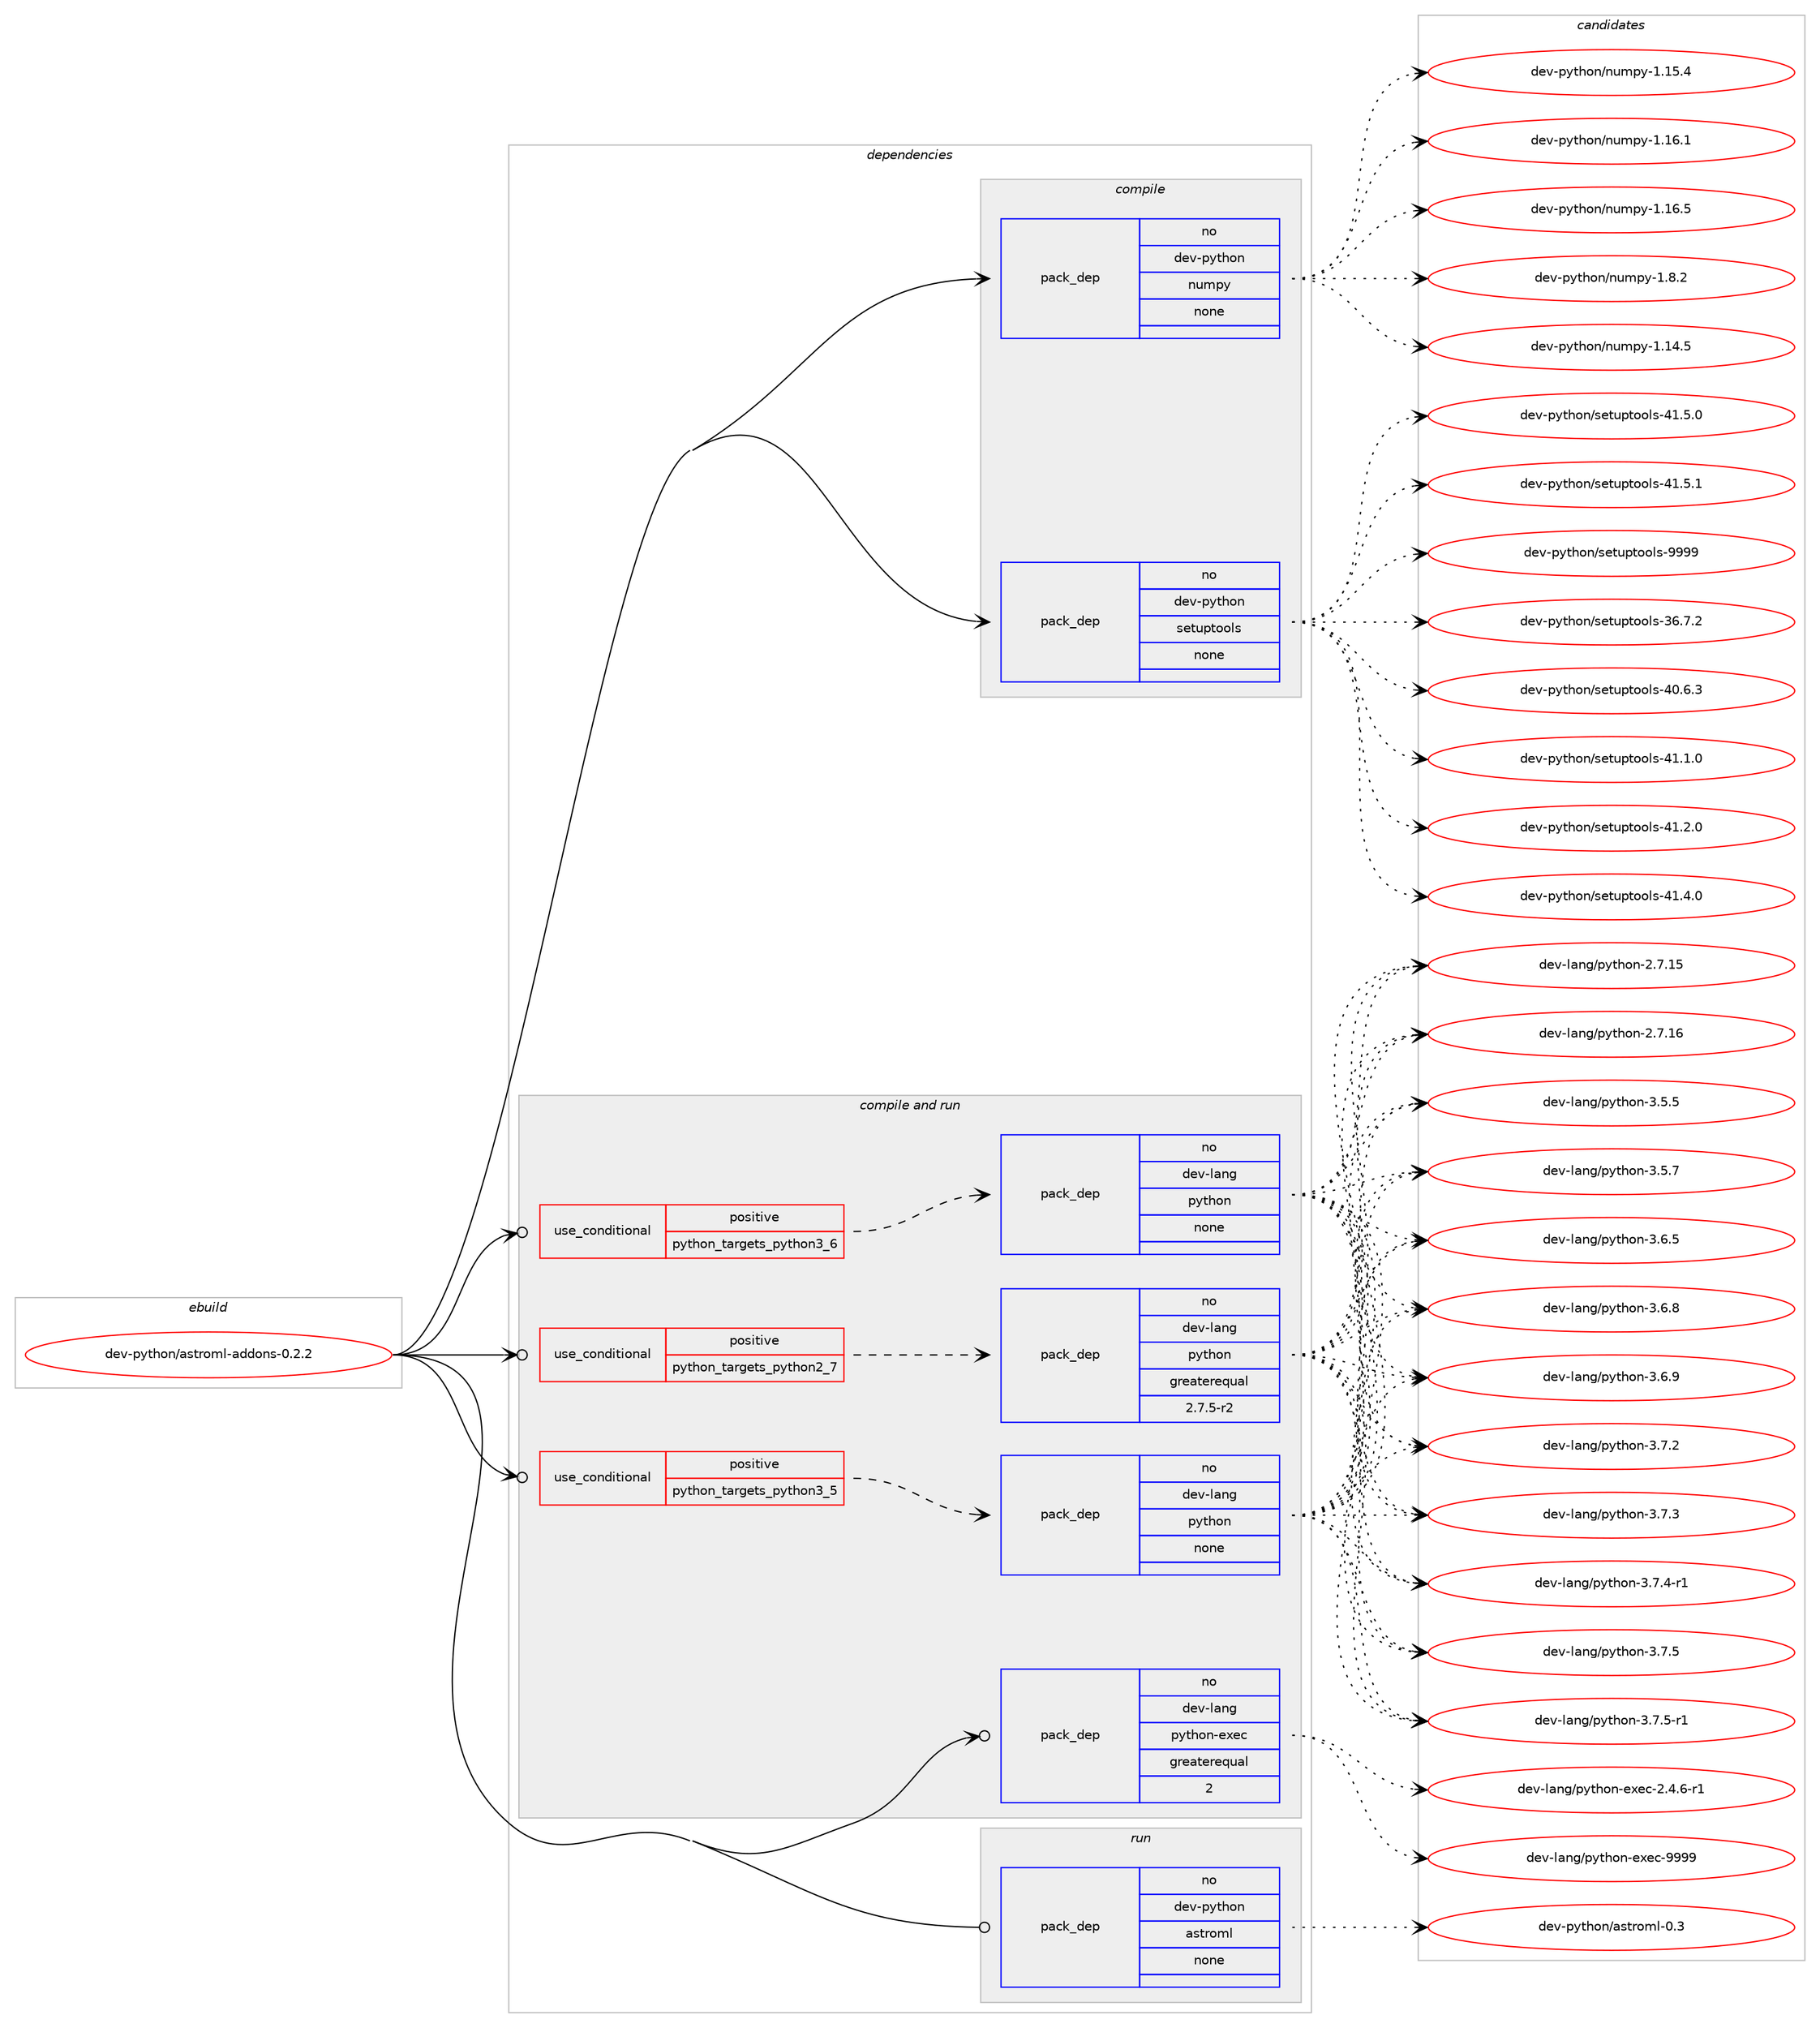 digraph prolog {

# *************
# Graph options
# *************

newrank=true;
concentrate=true;
compound=true;
graph [rankdir=LR,fontname=Helvetica,fontsize=10,ranksep=1.5];#, ranksep=2.5, nodesep=0.2];
edge  [arrowhead=vee];
node  [fontname=Helvetica,fontsize=10];

# **********
# The ebuild
# **********

subgraph cluster_leftcol {
color=gray;
rank=same;
label=<<i>ebuild</i>>;
id [label="dev-python/astroml-addons-0.2.2", color=red, width=4, href="../dev-python/astroml-addons-0.2.2.svg"];
}

# ****************
# The dependencies
# ****************

subgraph cluster_midcol {
color=gray;
label=<<i>dependencies</i>>;
subgraph cluster_compile {
fillcolor="#eeeeee";
style=filled;
label=<<i>compile</i>>;
subgraph pack446702 {
dependency594812 [label=<<TABLE BORDER="0" CELLBORDER="1" CELLSPACING="0" CELLPADDING="4" WIDTH="220"><TR><TD ROWSPAN="6" CELLPADDING="30">pack_dep</TD></TR><TR><TD WIDTH="110">no</TD></TR><TR><TD>dev-python</TD></TR><TR><TD>numpy</TD></TR><TR><TD>none</TD></TR><TR><TD></TD></TR></TABLE>>, shape=none, color=blue];
}
id:e -> dependency594812:w [weight=20,style="solid",arrowhead="vee"];
subgraph pack446703 {
dependency594813 [label=<<TABLE BORDER="0" CELLBORDER="1" CELLSPACING="0" CELLPADDING="4" WIDTH="220"><TR><TD ROWSPAN="6" CELLPADDING="30">pack_dep</TD></TR><TR><TD WIDTH="110">no</TD></TR><TR><TD>dev-python</TD></TR><TR><TD>setuptools</TD></TR><TR><TD>none</TD></TR><TR><TD></TD></TR></TABLE>>, shape=none, color=blue];
}
id:e -> dependency594813:w [weight=20,style="solid",arrowhead="vee"];
}
subgraph cluster_compileandrun {
fillcolor="#eeeeee";
style=filled;
label=<<i>compile and run</i>>;
subgraph cond136338 {
dependency594814 [label=<<TABLE BORDER="0" CELLBORDER="1" CELLSPACING="0" CELLPADDING="4"><TR><TD ROWSPAN="3" CELLPADDING="10">use_conditional</TD></TR><TR><TD>positive</TD></TR><TR><TD>python_targets_python2_7</TD></TR></TABLE>>, shape=none, color=red];
subgraph pack446704 {
dependency594815 [label=<<TABLE BORDER="0" CELLBORDER="1" CELLSPACING="0" CELLPADDING="4" WIDTH="220"><TR><TD ROWSPAN="6" CELLPADDING="30">pack_dep</TD></TR><TR><TD WIDTH="110">no</TD></TR><TR><TD>dev-lang</TD></TR><TR><TD>python</TD></TR><TR><TD>greaterequal</TD></TR><TR><TD>2.7.5-r2</TD></TR></TABLE>>, shape=none, color=blue];
}
dependency594814:e -> dependency594815:w [weight=20,style="dashed",arrowhead="vee"];
}
id:e -> dependency594814:w [weight=20,style="solid",arrowhead="odotvee"];
subgraph cond136339 {
dependency594816 [label=<<TABLE BORDER="0" CELLBORDER="1" CELLSPACING="0" CELLPADDING="4"><TR><TD ROWSPAN="3" CELLPADDING="10">use_conditional</TD></TR><TR><TD>positive</TD></TR><TR><TD>python_targets_python3_5</TD></TR></TABLE>>, shape=none, color=red];
subgraph pack446705 {
dependency594817 [label=<<TABLE BORDER="0" CELLBORDER="1" CELLSPACING="0" CELLPADDING="4" WIDTH="220"><TR><TD ROWSPAN="6" CELLPADDING="30">pack_dep</TD></TR><TR><TD WIDTH="110">no</TD></TR><TR><TD>dev-lang</TD></TR><TR><TD>python</TD></TR><TR><TD>none</TD></TR><TR><TD></TD></TR></TABLE>>, shape=none, color=blue];
}
dependency594816:e -> dependency594817:w [weight=20,style="dashed",arrowhead="vee"];
}
id:e -> dependency594816:w [weight=20,style="solid",arrowhead="odotvee"];
subgraph cond136340 {
dependency594818 [label=<<TABLE BORDER="0" CELLBORDER="1" CELLSPACING="0" CELLPADDING="4"><TR><TD ROWSPAN="3" CELLPADDING="10">use_conditional</TD></TR><TR><TD>positive</TD></TR><TR><TD>python_targets_python3_6</TD></TR></TABLE>>, shape=none, color=red];
subgraph pack446706 {
dependency594819 [label=<<TABLE BORDER="0" CELLBORDER="1" CELLSPACING="0" CELLPADDING="4" WIDTH="220"><TR><TD ROWSPAN="6" CELLPADDING="30">pack_dep</TD></TR><TR><TD WIDTH="110">no</TD></TR><TR><TD>dev-lang</TD></TR><TR><TD>python</TD></TR><TR><TD>none</TD></TR><TR><TD></TD></TR></TABLE>>, shape=none, color=blue];
}
dependency594818:e -> dependency594819:w [weight=20,style="dashed",arrowhead="vee"];
}
id:e -> dependency594818:w [weight=20,style="solid",arrowhead="odotvee"];
subgraph pack446707 {
dependency594820 [label=<<TABLE BORDER="0" CELLBORDER="1" CELLSPACING="0" CELLPADDING="4" WIDTH="220"><TR><TD ROWSPAN="6" CELLPADDING="30">pack_dep</TD></TR><TR><TD WIDTH="110">no</TD></TR><TR><TD>dev-lang</TD></TR><TR><TD>python-exec</TD></TR><TR><TD>greaterequal</TD></TR><TR><TD>2</TD></TR></TABLE>>, shape=none, color=blue];
}
id:e -> dependency594820:w [weight=20,style="solid",arrowhead="odotvee"];
}
subgraph cluster_run {
fillcolor="#eeeeee";
style=filled;
label=<<i>run</i>>;
subgraph pack446708 {
dependency594821 [label=<<TABLE BORDER="0" CELLBORDER="1" CELLSPACING="0" CELLPADDING="4" WIDTH="220"><TR><TD ROWSPAN="6" CELLPADDING="30">pack_dep</TD></TR><TR><TD WIDTH="110">no</TD></TR><TR><TD>dev-python</TD></TR><TR><TD>astroml</TD></TR><TR><TD>none</TD></TR><TR><TD></TD></TR></TABLE>>, shape=none, color=blue];
}
id:e -> dependency594821:w [weight=20,style="solid",arrowhead="odot"];
}
}

# **************
# The candidates
# **************

subgraph cluster_choices {
rank=same;
color=gray;
label=<<i>candidates</i>>;

subgraph choice446702 {
color=black;
nodesep=1;
choice100101118451121211161041111104711011710911212145494649524653 [label="dev-python/numpy-1.14.5", color=red, width=4,href="../dev-python/numpy-1.14.5.svg"];
choice100101118451121211161041111104711011710911212145494649534652 [label="dev-python/numpy-1.15.4", color=red, width=4,href="../dev-python/numpy-1.15.4.svg"];
choice100101118451121211161041111104711011710911212145494649544649 [label="dev-python/numpy-1.16.1", color=red, width=4,href="../dev-python/numpy-1.16.1.svg"];
choice100101118451121211161041111104711011710911212145494649544653 [label="dev-python/numpy-1.16.5", color=red, width=4,href="../dev-python/numpy-1.16.5.svg"];
choice1001011184511212111610411111047110117109112121454946564650 [label="dev-python/numpy-1.8.2", color=red, width=4,href="../dev-python/numpy-1.8.2.svg"];
dependency594812:e -> choice100101118451121211161041111104711011710911212145494649524653:w [style=dotted,weight="100"];
dependency594812:e -> choice100101118451121211161041111104711011710911212145494649534652:w [style=dotted,weight="100"];
dependency594812:e -> choice100101118451121211161041111104711011710911212145494649544649:w [style=dotted,weight="100"];
dependency594812:e -> choice100101118451121211161041111104711011710911212145494649544653:w [style=dotted,weight="100"];
dependency594812:e -> choice1001011184511212111610411111047110117109112121454946564650:w [style=dotted,weight="100"];
}
subgraph choice446703 {
color=black;
nodesep=1;
choice100101118451121211161041111104711510111611711211611111110811545515446554650 [label="dev-python/setuptools-36.7.2", color=red, width=4,href="../dev-python/setuptools-36.7.2.svg"];
choice100101118451121211161041111104711510111611711211611111110811545524846544651 [label="dev-python/setuptools-40.6.3", color=red, width=4,href="../dev-python/setuptools-40.6.3.svg"];
choice100101118451121211161041111104711510111611711211611111110811545524946494648 [label="dev-python/setuptools-41.1.0", color=red, width=4,href="../dev-python/setuptools-41.1.0.svg"];
choice100101118451121211161041111104711510111611711211611111110811545524946504648 [label="dev-python/setuptools-41.2.0", color=red, width=4,href="../dev-python/setuptools-41.2.0.svg"];
choice100101118451121211161041111104711510111611711211611111110811545524946524648 [label="dev-python/setuptools-41.4.0", color=red, width=4,href="../dev-python/setuptools-41.4.0.svg"];
choice100101118451121211161041111104711510111611711211611111110811545524946534648 [label="dev-python/setuptools-41.5.0", color=red, width=4,href="../dev-python/setuptools-41.5.0.svg"];
choice100101118451121211161041111104711510111611711211611111110811545524946534649 [label="dev-python/setuptools-41.5.1", color=red, width=4,href="../dev-python/setuptools-41.5.1.svg"];
choice10010111845112121116104111110471151011161171121161111111081154557575757 [label="dev-python/setuptools-9999", color=red, width=4,href="../dev-python/setuptools-9999.svg"];
dependency594813:e -> choice100101118451121211161041111104711510111611711211611111110811545515446554650:w [style=dotted,weight="100"];
dependency594813:e -> choice100101118451121211161041111104711510111611711211611111110811545524846544651:w [style=dotted,weight="100"];
dependency594813:e -> choice100101118451121211161041111104711510111611711211611111110811545524946494648:w [style=dotted,weight="100"];
dependency594813:e -> choice100101118451121211161041111104711510111611711211611111110811545524946504648:w [style=dotted,weight="100"];
dependency594813:e -> choice100101118451121211161041111104711510111611711211611111110811545524946524648:w [style=dotted,weight="100"];
dependency594813:e -> choice100101118451121211161041111104711510111611711211611111110811545524946534648:w [style=dotted,weight="100"];
dependency594813:e -> choice100101118451121211161041111104711510111611711211611111110811545524946534649:w [style=dotted,weight="100"];
dependency594813:e -> choice10010111845112121116104111110471151011161171121161111111081154557575757:w [style=dotted,weight="100"];
}
subgraph choice446704 {
color=black;
nodesep=1;
choice10010111845108971101034711212111610411111045504655464953 [label="dev-lang/python-2.7.15", color=red, width=4,href="../dev-lang/python-2.7.15.svg"];
choice10010111845108971101034711212111610411111045504655464954 [label="dev-lang/python-2.7.16", color=red, width=4,href="../dev-lang/python-2.7.16.svg"];
choice100101118451089711010347112121116104111110455146534653 [label="dev-lang/python-3.5.5", color=red, width=4,href="../dev-lang/python-3.5.5.svg"];
choice100101118451089711010347112121116104111110455146534655 [label="dev-lang/python-3.5.7", color=red, width=4,href="../dev-lang/python-3.5.7.svg"];
choice100101118451089711010347112121116104111110455146544653 [label="dev-lang/python-3.6.5", color=red, width=4,href="../dev-lang/python-3.6.5.svg"];
choice100101118451089711010347112121116104111110455146544656 [label="dev-lang/python-3.6.8", color=red, width=4,href="../dev-lang/python-3.6.8.svg"];
choice100101118451089711010347112121116104111110455146544657 [label="dev-lang/python-3.6.9", color=red, width=4,href="../dev-lang/python-3.6.9.svg"];
choice100101118451089711010347112121116104111110455146554650 [label="dev-lang/python-3.7.2", color=red, width=4,href="../dev-lang/python-3.7.2.svg"];
choice100101118451089711010347112121116104111110455146554651 [label="dev-lang/python-3.7.3", color=red, width=4,href="../dev-lang/python-3.7.3.svg"];
choice1001011184510897110103471121211161041111104551465546524511449 [label="dev-lang/python-3.7.4-r1", color=red, width=4,href="../dev-lang/python-3.7.4-r1.svg"];
choice100101118451089711010347112121116104111110455146554653 [label="dev-lang/python-3.7.5", color=red, width=4,href="../dev-lang/python-3.7.5.svg"];
choice1001011184510897110103471121211161041111104551465546534511449 [label="dev-lang/python-3.7.5-r1", color=red, width=4,href="../dev-lang/python-3.7.5-r1.svg"];
dependency594815:e -> choice10010111845108971101034711212111610411111045504655464953:w [style=dotted,weight="100"];
dependency594815:e -> choice10010111845108971101034711212111610411111045504655464954:w [style=dotted,weight="100"];
dependency594815:e -> choice100101118451089711010347112121116104111110455146534653:w [style=dotted,weight="100"];
dependency594815:e -> choice100101118451089711010347112121116104111110455146534655:w [style=dotted,weight="100"];
dependency594815:e -> choice100101118451089711010347112121116104111110455146544653:w [style=dotted,weight="100"];
dependency594815:e -> choice100101118451089711010347112121116104111110455146544656:w [style=dotted,weight="100"];
dependency594815:e -> choice100101118451089711010347112121116104111110455146544657:w [style=dotted,weight="100"];
dependency594815:e -> choice100101118451089711010347112121116104111110455146554650:w [style=dotted,weight="100"];
dependency594815:e -> choice100101118451089711010347112121116104111110455146554651:w [style=dotted,weight="100"];
dependency594815:e -> choice1001011184510897110103471121211161041111104551465546524511449:w [style=dotted,weight="100"];
dependency594815:e -> choice100101118451089711010347112121116104111110455146554653:w [style=dotted,weight="100"];
dependency594815:e -> choice1001011184510897110103471121211161041111104551465546534511449:w [style=dotted,weight="100"];
}
subgraph choice446705 {
color=black;
nodesep=1;
choice10010111845108971101034711212111610411111045504655464953 [label="dev-lang/python-2.7.15", color=red, width=4,href="../dev-lang/python-2.7.15.svg"];
choice10010111845108971101034711212111610411111045504655464954 [label="dev-lang/python-2.7.16", color=red, width=4,href="../dev-lang/python-2.7.16.svg"];
choice100101118451089711010347112121116104111110455146534653 [label="dev-lang/python-3.5.5", color=red, width=4,href="../dev-lang/python-3.5.5.svg"];
choice100101118451089711010347112121116104111110455146534655 [label="dev-lang/python-3.5.7", color=red, width=4,href="../dev-lang/python-3.5.7.svg"];
choice100101118451089711010347112121116104111110455146544653 [label="dev-lang/python-3.6.5", color=red, width=4,href="../dev-lang/python-3.6.5.svg"];
choice100101118451089711010347112121116104111110455146544656 [label="dev-lang/python-3.6.8", color=red, width=4,href="../dev-lang/python-3.6.8.svg"];
choice100101118451089711010347112121116104111110455146544657 [label="dev-lang/python-3.6.9", color=red, width=4,href="../dev-lang/python-3.6.9.svg"];
choice100101118451089711010347112121116104111110455146554650 [label="dev-lang/python-3.7.2", color=red, width=4,href="../dev-lang/python-3.7.2.svg"];
choice100101118451089711010347112121116104111110455146554651 [label="dev-lang/python-3.7.3", color=red, width=4,href="../dev-lang/python-3.7.3.svg"];
choice1001011184510897110103471121211161041111104551465546524511449 [label="dev-lang/python-3.7.4-r1", color=red, width=4,href="../dev-lang/python-3.7.4-r1.svg"];
choice100101118451089711010347112121116104111110455146554653 [label="dev-lang/python-3.7.5", color=red, width=4,href="../dev-lang/python-3.7.5.svg"];
choice1001011184510897110103471121211161041111104551465546534511449 [label="dev-lang/python-3.7.5-r1", color=red, width=4,href="../dev-lang/python-3.7.5-r1.svg"];
dependency594817:e -> choice10010111845108971101034711212111610411111045504655464953:w [style=dotted,weight="100"];
dependency594817:e -> choice10010111845108971101034711212111610411111045504655464954:w [style=dotted,weight="100"];
dependency594817:e -> choice100101118451089711010347112121116104111110455146534653:w [style=dotted,weight="100"];
dependency594817:e -> choice100101118451089711010347112121116104111110455146534655:w [style=dotted,weight="100"];
dependency594817:e -> choice100101118451089711010347112121116104111110455146544653:w [style=dotted,weight="100"];
dependency594817:e -> choice100101118451089711010347112121116104111110455146544656:w [style=dotted,weight="100"];
dependency594817:e -> choice100101118451089711010347112121116104111110455146544657:w [style=dotted,weight="100"];
dependency594817:e -> choice100101118451089711010347112121116104111110455146554650:w [style=dotted,weight="100"];
dependency594817:e -> choice100101118451089711010347112121116104111110455146554651:w [style=dotted,weight="100"];
dependency594817:e -> choice1001011184510897110103471121211161041111104551465546524511449:w [style=dotted,weight="100"];
dependency594817:e -> choice100101118451089711010347112121116104111110455146554653:w [style=dotted,weight="100"];
dependency594817:e -> choice1001011184510897110103471121211161041111104551465546534511449:w [style=dotted,weight="100"];
}
subgraph choice446706 {
color=black;
nodesep=1;
choice10010111845108971101034711212111610411111045504655464953 [label="dev-lang/python-2.7.15", color=red, width=4,href="../dev-lang/python-2.7.15.svg"];
choice10010111845108971101034711212111610411111045504655464954 [label="dev-lang/python-2.7.16", color=red, width=4,href="../dev-lang/python-2.7.16.svg"];
choice100101118451089711010347112121116104111110455146534653 [label="dev-lang/python-3.5.5", color=red, width=4,href="../dev-lang/python-3.5.5.svg"];
choice100101118451089711010347112121116104111110455146534655 [label="dev-lang/python-3.5.7", color=red, width=4,href="../dev-lang/python-3.5.7.svg"];
choice100101118451089711010347112121116104111110455146544653 [label="dev-lang/python-3.6.5", color=red, width=4,href="../dev-lang/python-3.6.5.svg"];
choice100101118451089711010347112121116104111110455146544656 [label="dev-lang/python-3.6.8", color=red, width=4,href="../dev-lang/python-3.6.8.svg"];
choice100101118451089711010347112121116104111110455146544657 [label="dev-lang/python-3.6.9", color=red, width=4,href="../dev-lang/python-3.6.9.svg"];
choice100101118451089711010347112121116104111110455146554650 [label="dev-lang/python-3.7.2", color=red, width=4,href="../dev-lang/python-3.7.2.svg"];
choice100101118451089711010347112121116104111110455146554651 [label="dev-lang/python-3.7.3", color=red, width=4,href="../dev-lang/python-3.7.3.svg"];
choice1001011184510897110103471121211161041111104551465546524511449 [label="dev-lang/python-3.7.4-r1", color=red, width=4,href="../dev-lang/python-3.7.4-r1.svg"];
choice100101118451089711010347112121116104111110455146554653 [label="dev-lang/python-3.7.5", color=red, width=4,href="../dev-lang/python-3.7.5.svg"];
choice1001011184510897110103471121211161041111104551465546534511449 [label="dev-lang/python-3.7.5-r1", color=red, width=4,href="../dev-lang/python-3.7.5-r1.svg"];
dependency594819:e -> choice10010111845108971101034711212111610411111045504655464953:w [style=dotted,weight="100"];
dependency594819:e -> choice10010111845108971101034711212111610411111045504655464954:w [style=dotted,weight="100"];
dependency594819:e -> choice100101118451089711010347112121116104111110455146534653:w [style=dotted,weight="100"];
dependency594819:e -> choice100101118451089711010347112121116104111110455146534655:w [style=dotted,weight="100"];
dependency594819:e -> choice100101118451089711010347112121116104111110455146544653:w [style=dotted,weight="100"];
dependency594819:e -> choice100101118451089711010347112121116104111110455146544656:w [style=dotted,weight="100"];
dependency594819:e -> choice100101118451089711010347112121116104111110455146544657:w [style=dotted,weight="100"];
dependency594819:e -> choice100101118451089711010347112121116104111110455146554650:w [style=dotted,weight="100"];
dependency594819:e -> choice100101118451089711010347112121116104111110455146554651:w [style=dotted,weight="100"];
dependency594819:e -> choice1001011184510897110103471121211161041111104551465546524511449:w [style=dotted,weight="100"];
dependency594819:e -> choice100101118451089711010347112121116104111110455146554653:w [style=dotted,weight="100"];
dependency594819:e -> choice1001011184510897110103471121211161041111104551465546534511449:w [style=dotted,weight="100"];
}
subgraph choice446707 {
color=black;
nodesep=1;
choice10010111845108971101034711212111610411111045101120101994550465246544511449 [label="dev-lang/python-exec-2.4.6-r1", color=red, width=4,href="../dev-lang/python-exec-2.4.6-r1.svg"];
choice10010111845108971101034711212111610411111045101120101994557575757 [label="dev-lang/python-exec-9999", color=red, width=4,href="../dev-lang/python-exec-9999.svg"];
dependency594820:e -> choice10010111845108971101034711212111610411111045101120101994550465246544511449:w [style=dotted,weight="100"];
dependency594820:e -> choice10010111845108971101034711212111610411111045101120101994557575757:w [style=dotted,weight="100"];
}
subgraph choice446708 {
color=black;
nodesep=1;
choice10010111845112121116104111110479711511611411110910845484651 [label="dev-python/astroml-0.3", color=red, width=4,href="../dev-python/astroml-0.3.svg"];
dependency594821:e -> choice10010111845112121116104111110479711511611411110910845484651:w [style=dotted,weight="100"];
}
}

}
